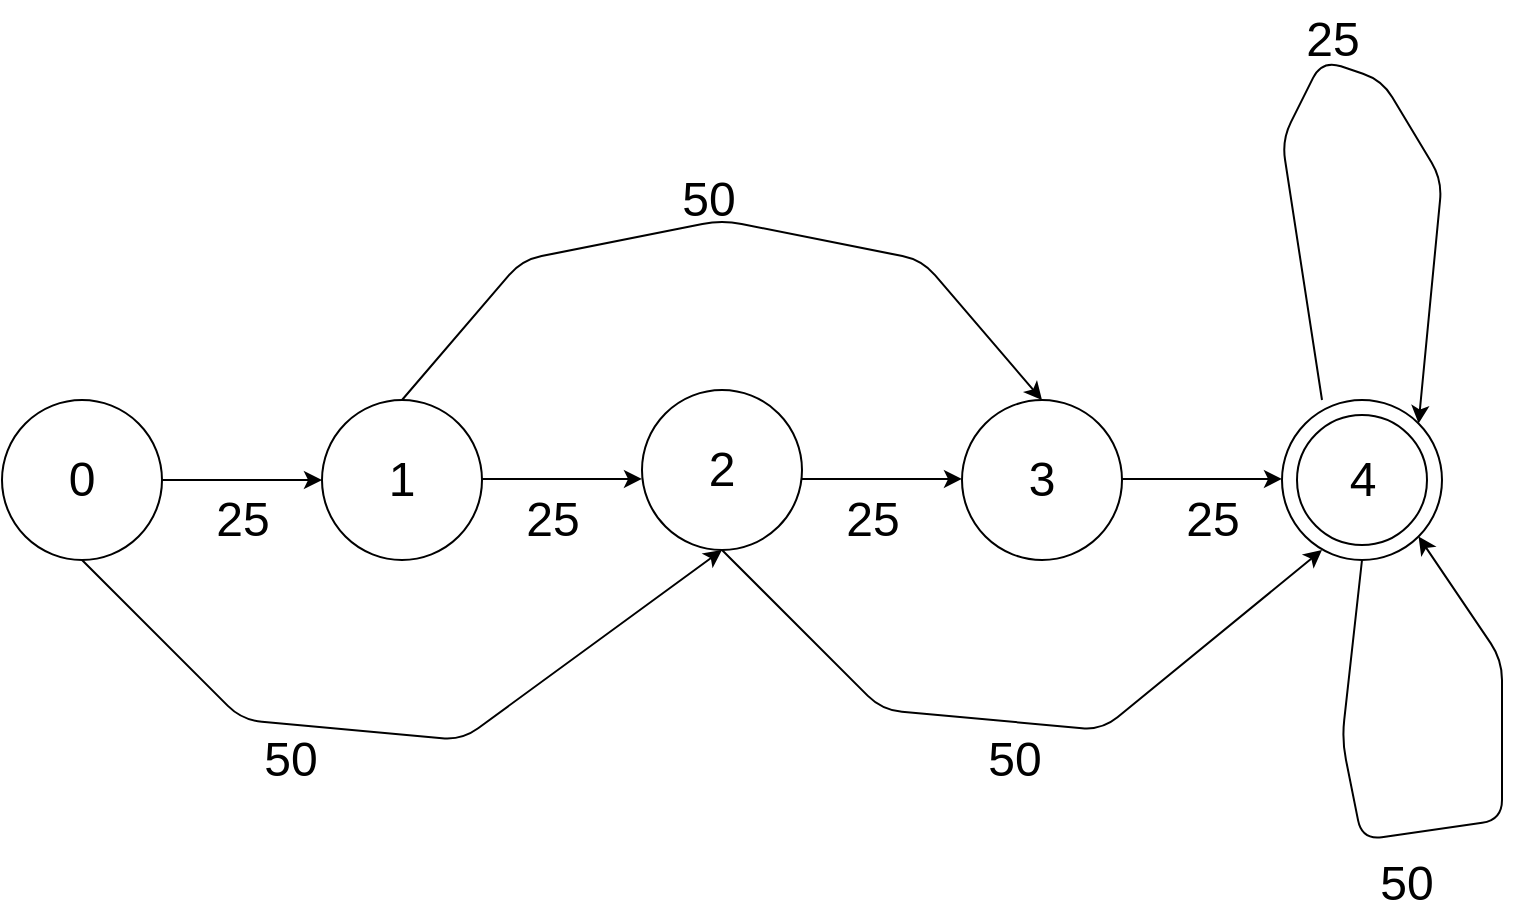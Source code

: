 <mxfile>
    <diagram id="l2bq6xQOaoNBHGaJq-4E" name="Page-1">
        <mxGraphModel dx="2465" dy="705" grid="1" gridSize="10" guides="1" tooltips="1" connect="1" arrows="1" fold="1" page="1" pageScale="1" pageWidth="850" pageHeight="1100" math="0" shadow="0">
            <root>
                <mxCell id="0"/>
                <mxCell id="1" parent="0"/>
                <mxCell id="2" value="&lt;font style=&quot;font-size: 24px;&quot;&gt;2&lt;/font&gt;" style="ellipse;whiteSpace=wrap;html=1;aspect=fixed;" vertex="1" parent="1">
                    <mxGeometry x="330" y="245" width="80" height="80" as="geometry"/>
                </mxCell>
                <mxCell id="4" value="&lt;font style=&quot;font-size: 24px;&quot;&gt;0&lt;/font&gt;" style="ellipse;whiteSpace=wrap;html=1;aspect=fixed;" vertex="1" parent="1">
                    <mxGeometry x="10" y="250" width="80" height="80" as="geometry"/>
                </mxCell>
                <mxCell id="5" value="&lt;font style=&quot;font-size: 24px;&quot;&gt;1&lt;/font&gt;" style="ellipse;whiteSpace=wrap;html=1;aspect=fixed;" vertex="1" parent="1">
                    <mxGeometry x="170" y="250" width="80" height="80" as="geometry"/>
                </mxCell>
                <mxCell id="6" value="&lt;font style=&quot;font-size: 24px;&quot;&gt;3&lt;/font&gt;" style="ellipse;whiteSpace=wrap;html=1;aspect=fixed;" vertex="1" parent="1">
                    <mxGeometry x="490" y="250" width="80" height="80" as="geometry"/>
                </mxCell>
                <mxCell id="7" value="4" style="ellipse;whiteSpace=wrap;html=1;aspect=fixed;" vertex="1" parent="1">
                    <mxGeometry x="650" y="250" width="80" height="80" as="geometry"/>
                </mxCell>
                <mxCell id="8" value="" style="endArrow=classic;html=1;fontSize=24;exitX=1;exitY=0.5;exitDx=0;exitDy=0;entryX=0;entryY=0.5;entryDx=0;entryDy=0;" edge="1" parent="1" source="4" target="5">
                    <mxGeometry width="50" height="50" relative="1" as="geometry">
                        <mxPoint x="390" y="320" as="sourcePoint"/>
                        <mxPoint x="440" y="270" as="targetPoint"/>
                    </mxGeometry>
                </mxCell>
                <mxCell id="9" value="" style="endArrow=classic;html=1;fontSize=24;exitX=1;exitY=0.5;exitDx=0;exitDy=0;entryX=0;entryY=0.5;entryDx=0;entryDy=0;" edge="1" parent="1">
                    <mxGeometry width="50" height="50" relative="1" as="geometry">
                        <mxPoint x="250" y="289.47" as="sourcePoint"/>
                        <mxPoint x="330.0" y="289.47" as="targetPoint"/>
                    </mxGeometry>
                </mxCell>
                <mxCell id="10" value="" style="endArrow=classic;html=1;fontSize=24;exitX=1;exitY=0.5;exitDx=0;exitDy=0;entryX=0;entryY=0.5;entryDx=0;entryDy=0;" edge="1" parent="1">
                    <mxGeometry width="50" height="50" relative="1" as="geometry">
                        <mxPoint x="410" y="289.47" as="sourcePoint"/>
                        <mxPoint x="490.0" y="289.47" as="targetPoint"/>
                    </mxGeometry>
                </mxCell>
                <mxCell id="11" value="" style="endArrow=classic;html=1;fontSize=24;exitX=1;exitY=0.5;exitDx=0;exitDy=0;entryX=0;entryY=0.5;entryDx=0;entryDy=0;" edge="1" parent="1">
                    <mxGeometry width="50" height="50" relative="1" as="geometry">
                        <mxPoint x="570" y="289.47" as="sourcePoint"/>
                        <mxPoint x="650.0" y="289.47" as="targetPoint"/>
                    </mxGeometry>
                </mxCell>
                <mxCell id="12" value="" style="endArrow=classic;html=1;fontSize=24;entryX=0.5;entryY=0;entryDx=0;entryDy=0;" edge="1" parent="1" target="6">
                    <mxGeometry width="50" height="50" relative="1" as="geometry">
                        <mxPoint x="210" y="250" as="sourcePoint"/>
                        <mxPoint x="260" y="200" as="targetPoint"/>
                        <Array as="points">
                            <mxPoint x="270" y="180"/>
                            <mxPoint x="370" y="160"/>
                            <mxPoint x="470" y="180"/>
                        </Array>
                    </mxGeometry>
                </mxCell>
                <mxCell id="13" value="" style="endArrow=classic;html=1;fontSize=24;entryX=0.5;entryY=1;entryDx=0;entryDy=0;exitX=0.5;exitY=1;exitDx=0;exitDy=0;" edge="1" parent="1" source="4" target="2">
                    <mxGeometry width="50" height="50" relative="1" as="geometry">
                        <mxPoint x="80" y="380" as="sourcePoint"/>
                        <mxPoint x="400" y="380" as="targetPoint"/>
                        <Array as="points">
                            <mxPoint x="130" y="410"/>
                            <mxPoint x="240" y="420"/>
                        </Array>
                    </mxGeometry>
                </mxCell>
                <mxCell id="14" value="50" style="edgeLabel;html=1;align=center;verticalAlign=middle;resizable=0;points=[];fontSize=24;" vertex="1" connectable="0" parent="13">
                    <mxGeometry x="-0.286" y="-5" relative="1" as="geometry">
                        <mxPoint y="13" as="offset"/>
                    </mxGeometry>
                </mxCell>
                <mxCell id="15" value="" style="endArrow=classic;html=1;fontSize=24;exitX=0.5;exitY=1;exitDx=0;exitDy=0;" edge="1" parent="1">
                    <mxGeometry width="50" height="50" relative="1" as="geometry">
                        <mxPoint x="370" y="325" as="sourcePoint"/>
                        <mxPoint x="670" y="325" as="targetPoint"/>
                        <Array as="points">
                            <mxPoint x="450" y="405"/>
                            <mxPoint x="560" y="415"/>
                        </Array>
                    </mxGeometry>
                </mxCell>
                <mxCell id="16" value="50" style="edgeLabel;html=1;align=center;verticalAlign=middle;resizable=0;points=[];fontSize=24;" vertex="1" connectable="0" parent="15">
                    <mxGeometry x="-0.018" y="-2" relative="1" as="geometry">
                        <mxPoint y="17" as="offset"/>
                    </mxGeometry>
                </mxCell>
                <mxCell id="25" value="" style="edgeStyle=none;html=1;exitX=0.5;exitY=1;exitDx=0;exitDy=0;entryX=1;entryY=1;entryDx=0;entryDy=0;" edge="1" parent="1" source="7" target="7">
                    <mxGeometry relative="1" as="geometry">
                        <mxPoint x="740" y="410" as="targetPoint"/>
                        <Array as="points">
                            <mxPoint x="680" y="420"/>
                            <mxPoint x="690" y="470"/>
                            <mxPoint x="760" y="460"/>
                            <mxPoint x="760" y="380"/>
                        </Array>
                    </mxGeometry>
                </mxCell>
                <mxCell id="17" value="4" style="ellipse;whiteSpace=wrap;html=1;aspect=fixed;fontSize=24;" vertex="1" parent="1">
                    <mxGeometry x="657.5" y="257.5" width="65" height="65" as="geometry"/>
                </mxCell>
                <mxCell id="18" value="50" style="text;html=1;align=center;verticalAlign=middle;resizable=0;points=[];autosize=1;strokeColor=none;fillColor=none;fontSize=24;" vertex="1" parent="1">
                    <mxGeometry x="337.5" y="130" width="50" height="40" as="geometry"/>
                </mxCell>
                <mxCell id="19" value="25" style="text;html=1;align=center;verticalAlign=middle;resizable=0;points=[];autosize=1;strokeColor=none;fillColor=none;fontSize=24;" vertex="1" parent="1">
                    <mxGeometry x="105" y="290" width="50" height="40" as="geometry"/>
                </mxCell>
                <mxCell id="20" value="25" style="text;html=1;align=center;verticalAlign=middle;resizable=0;points=[];autosize=1;strokeColor=none;fillColor=none;fontSize=24;" vertex="1" parent="1">
                    <mxGeometry x="260" y="290" width="50" height="40" as="geometry"/>
                </mxCell>
                <mxCell id="21" value="25" style="text;html=1;align=center;verticalAlign=middle;resizable=0;points=[];autosize=1;strokeColor=none;fillColor=none;fontSize=24;" vertex="1" parent="1">
                    <mxGeometry x="420" y="290" width="50" height="40" as="geometry"/>
                </mxCell>
                <mxCell id="22" value="25" style="text;html=1;align=center;verticalAlign=middle;resizable=0;points=[];autosize=1;strokeColor=none;fillColor=none;fontSize=24;" vertex="1" parent="1">
                    <mxGeometry x="590" y="290" width="50" height="40" as="geometry"/>
                </mxCell>
                <mxCell id="28" value="" style="endArrow=classic;html=1;exitX=0.25;exitY=0;exitDx=0;exitDy=0;exitPerimeter=0;entryX=1;entryY=0;entryDx=0;entryDy=0;" edge="1" parent="1" source="7" target="7">
                    <mxGeometry width="50" height="50" relative="1" as="geometry">
                        <mxPoint x="810" y="150" as="sourcePoint"/>
                        <mxPoint x="760" y="220" as="targetPoint"/>
                        <Array as="points">
                            <mxPoint x="650" y="120"/>
                            <mxPoint x="670" y="80"/>
                            <mxPoint x="700" y="90"/>
                            <mxPoint x="730" y="140"/>
                        </Array>
                    </mxGeometry>
                </mxCell>
                <mxCell id="30" value="25" style="text;html=1;align=center;verticalAlign=middle;resizable=0;points=[];autosize=1;strokeColor=none;fillColor=none;fontSize=24;" vertex="1" parent="1">
                    <mxGeometry x="650" y="50" width="50" height="40" as="geometry"/>
                </mxCell>
                <mxCell id="31" value="50" style="edgeLabel;html=1;align=center;verticalAlign=middle;resizable=0;points=[];fontSize=24;" vertex="1" connectable="0" parent="1">
                    <mxGeometry x="639.997" y="459.995" as="geometry">
                        <mxPoint x="72" y="32" as="offset"/>
                    </mxGeometry>
                </mxCell>
            </root>
        </mxGraphModel>
    </diagram>
</mxfile>